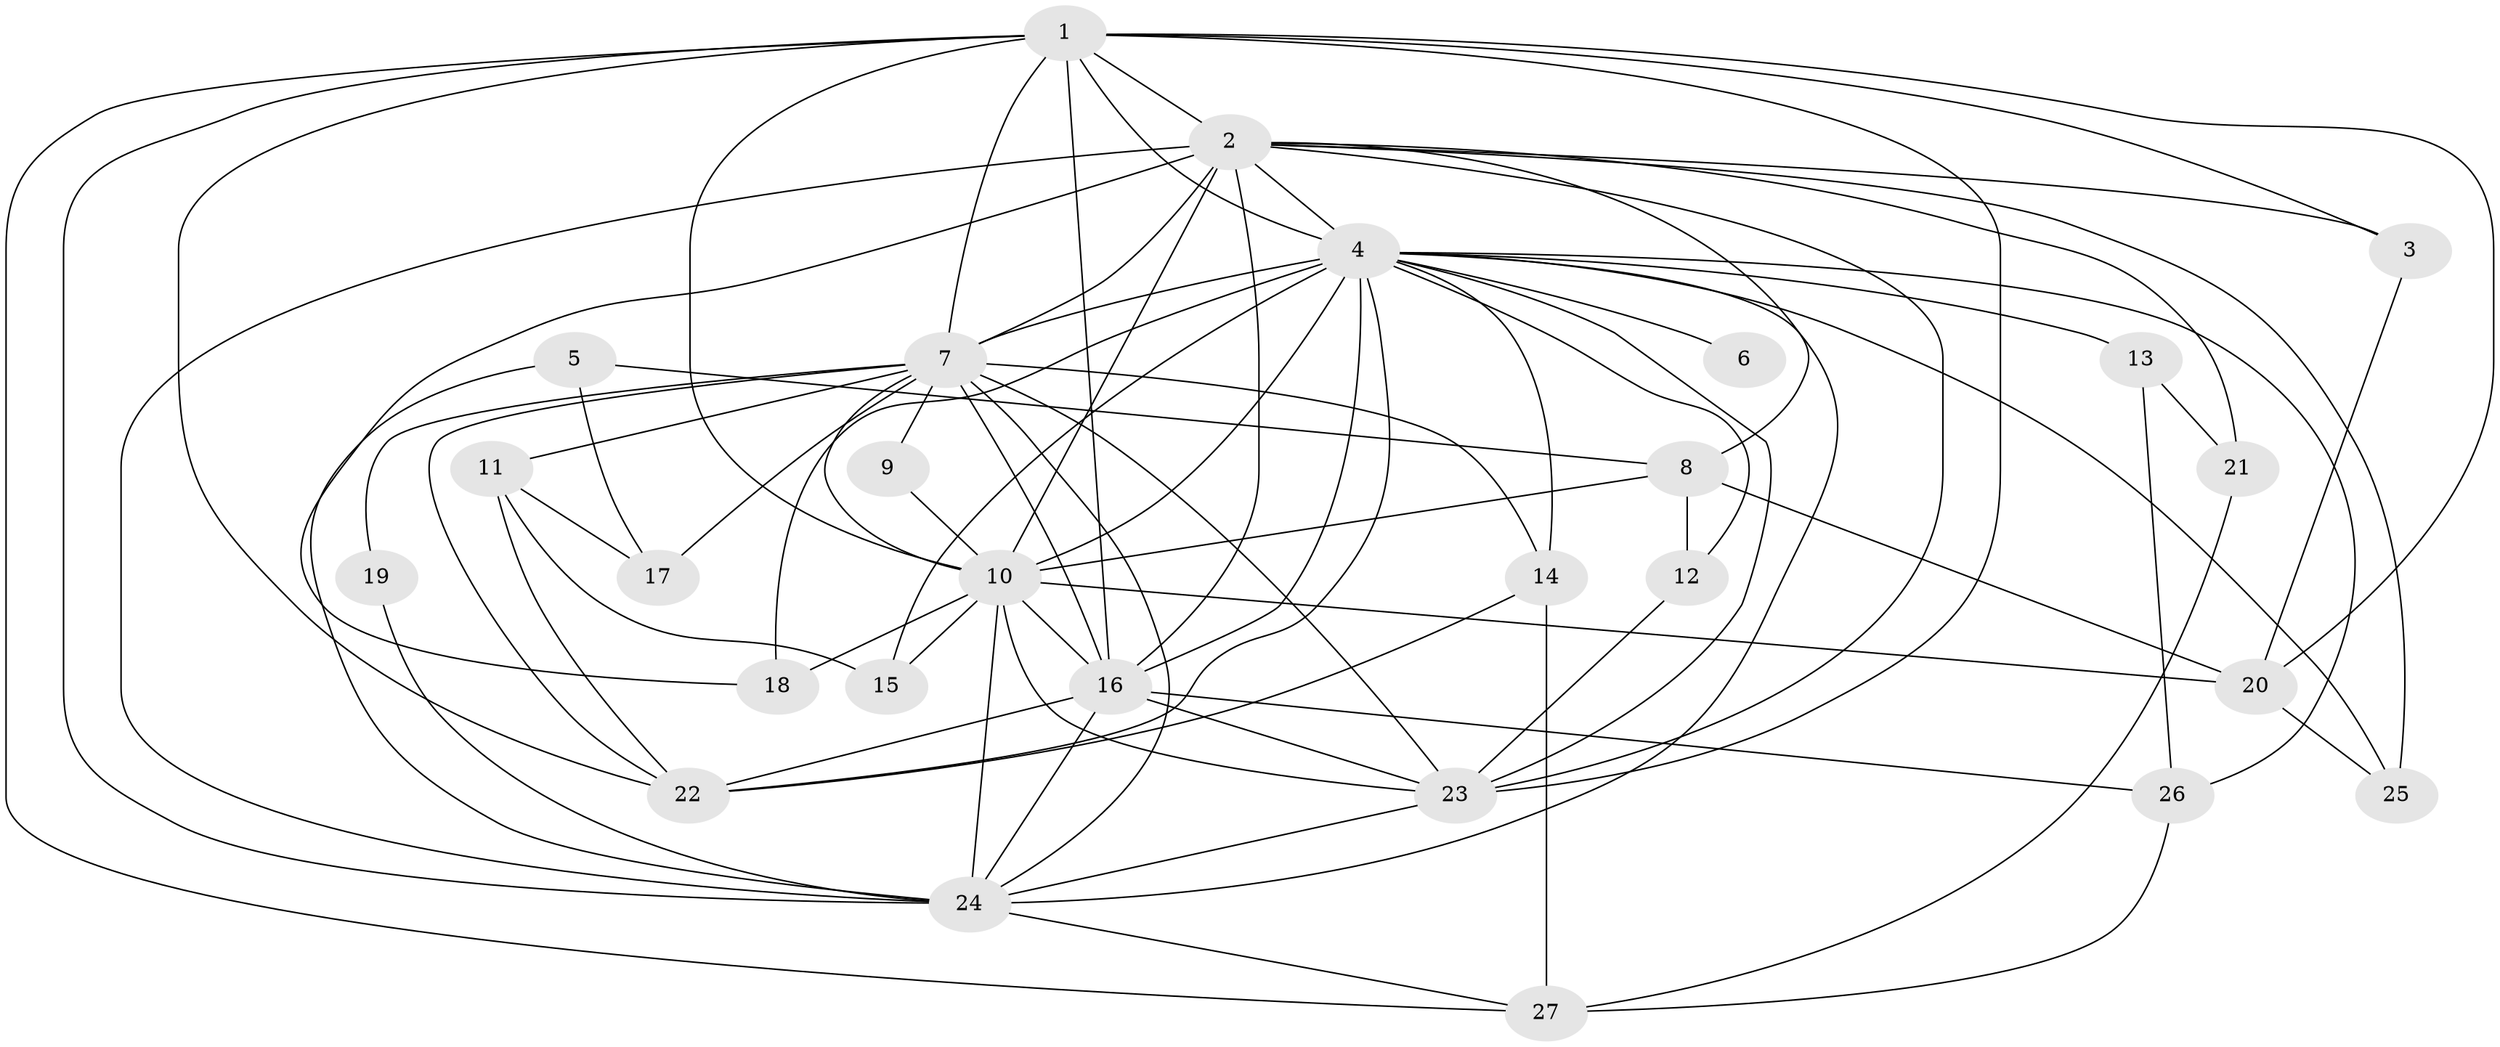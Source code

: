 // original degree distribution, {12: 0.018867924528301886, 10: 0.018867924528301886, 17: 0.018867924528301886, 11: 0.03773584905660377, 14: 0.05660377358490566, 19: 0.018867924528301886, 23: 0.018867924528301886, 3: 0.16981132075471697, 5: 0.07547169811320754, 2: 0.49056603773584906, 6: 0.018867924528301886, 4: 0.05660377358490566}
// Generated by graph-tools (version 1.1) at 2025/01/03/09/25 03:01:21]
// undirected, 27 vertices, 78 edges
graph export_dot {
graph [start="1"]
  node [color=gray90,style=filled];
  1;
  2;
  3;
  4;
  5;
  6;
  7;
  8;
  9;
  10;
  11;
  12;
  13;
  14;
  15;
  16;
  17;
  18;
  19;
  20;
  21;
  22;
  23;
  24;
  25;
  26;
  27;
  1 -- 2 [weight=4.0];
  1 -- 3 [weight=1.0];
  1 -- 4 [weight=2.0];
  1 -- 7 [weight=2.0];
  1 -- 10 [weight=2.0];
  1 -- 16 [weight=2.0];
  1 -- 20 [weight=1.0];
  1 -- 22 [weight=1.0];
  1 -- 23 [weight=2.0];
  1 -- 24 [weight=2.0];
  1 -- 27 [weight=1.0];
  2 -- 3 [weight=1.0];
  2 -- 4 [weight=2.0];
  2 -- 7 [weight=2.0];
  2 -- 8 [weight=1.0];
  2 -- 10 [weight=2.0];
  2 -- 16 [weight=3.0];
  2 -- 18 [weight=1.0];
  2 -- 21 [weight=1.0];
  2 -- 23 [weight=2.0];
  2 -- 24 [weight=2.0];
  2 -- 25 [weight=1.0];
  3 -- 20 [weight=1.0];
  4 -- 6 [weight=1.0];
  4 -- 7 [weight=3.0];
  4 -- 10 [weight=2.0];
  4 -- 12 [weight=1.0];
  4 -- 13 [weight=2.0];
  4 -- 14 [weight=1.0];
  4 -- 15 [weight=1.0];
  4 -- 16 [weight=1.0];
  4 -- 18 [weight=1.0];
  4 -- 22 [weight=1.0];
  4 -- 23 [weight=1.0];
  4 -- 24 [weight=1.0];
  4 -- 25 [weight=1.0];
  4 -- 26 [weight=1.0];
  5 -- 8 [weight=1.0];
  5 -- 17 [weight=1.0];
  5 -- 24 [weight=1.0];
  7 -- 9 [weight=1.0];
  7 -- 10 [weight=1.0];
  7 -- 11 [weight=1.0];
  7 -- 14 [weight=1.0];
  7 -- 16 [weight=2.0];
  7 -- 17 [weight=1.0];
  7 -- 19 [weight=1.0];
  7 -- 22 [weight=1.0];
  7 -- 23 [weight=1.0];
  7 -- 24 [weight=2.0];
  8 -- 10 [weight=1.0];
  8 -- 12 [weight=1.0];
  8 -- 20 [weight=1.0];
  9 -- 10 [weight=1.0];
  10 -- 15 [weight=1.0];
  10 -- 16 [weight=1.0];
  10 -- 18 [weight=1.0];
  10 -- 20 [weight=1.0];
  10 -- 23 [weight=3.0];
  10 -- 24 [weight=1.0];
  11 -- 15 [weight=1.0];
  11 -- 17 [weight=1.0];
  11 -- 22 [weight=1.0];
  12 -- 23 [weight=1.0];
  13 -- 21 [weight=1.0];
  13 -- 26 [weight=1.0];
  14 -- 22 [weight=1.0];
  14 -- 27 [weight=1.0];
  16 -- 22 [weight=1.0];
  16 -- 23 [weight=1.0];
  16 -- 24 [weight=1.0];
  16 -- 26 [weight=2.0];
  19 -- 24 [weight=1.0];
  20 -- 25 [weight=1.0];
  21 -- 27 [weight=1.0];
  23 -- 24 [weight=1.0];
  24 -- 27 [weight=1.0];
  26 -- 27 [weight=1.0];
}
